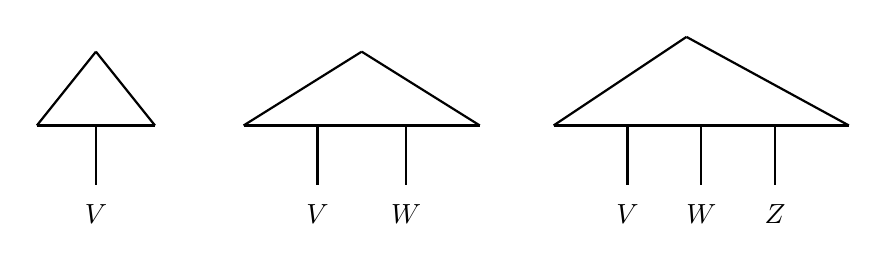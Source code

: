 \begin{tikzpicture}[scale=0.75]
	\begin{pgfonlayer}{nodelayer}
		\node [style=none] (0) at (-5, 0) {};
		\node [style=none] (1) at (-1, 0) {};
		\node [style=none] (2) at (-3, 1.25) {};
		\node [style=none] (3) at (-3.75, 0) {};
		\node [style=none] (4) at (-3.75, -1) {};
		\node [style=none] (5) at (-3.75, -1.5) {$V$};
		\node [style=none] (6) at (-2.25, 0) {};
		\node [style=none] (7) at (-2.25, -1.5) {$W$};
		\node [style=none] (8) at (-2.25, -1) {};
		\node [style=none] (9) at (2.75, -1) {};
		\node [style=none] (10) at (2.75, -1.5) {$W$};
		\node [style=none] (11) at (2.5, 1.5) {};
		\node [style=none] (12) at (1.5, 0) {};
		\node [style=none] (13) at (5.25, 0) {};
		\node [style=none] (14) at (1.5, -1.5) {$V$};
		\node [style=none] (15) at (1.5, -1) {};
		\node [style=none] (16) at (0.25, 0) {};
		\node [style=none] (17) at (2.75, 0) {};
		\node [style=none] (18) at (4, -1.5) {$Z$};
		\node [style=none] (19) at (4, 0) {};
		\node [style=none] (20) at (4, -1) {};
		\node [style=none] (21) at (-8.5, 0) {};
		\node [style=none] (22) at (-7.5, -1.5) {$V$};
		\node [style=none] (23) at (-7.5, 0) {};
		\node [style=none] (24) at (-6.5, 0) {};
		\node [style=none] (25) at (-7.5, -1) {};
		\node [style=none] (26) at (-7.5, 1.25) {};
		\node [style=none] (29) at (2.5, 0.5) {};
	\end{pgfonlayer}
	\begin{pgfonlayer}{edgelayer}
		\draw  [style = thick](0.center) to (2.center);
		\draw  [style = thick](2.center) to (1.center);
		\draw  [style = thick](1.center) to (0.center);
		\draw  [style = thick](3.center) to (4.center);
		\draw  [style = thick](6.center) to (8.center);
		\draw  [style = thick](16.center) to (11.center);
		\draw  [style = thick](11.center) to (13.center);
		\draw  [style = thick](13.center) to (16.center);
		\draw  [style = thick](12.center) to (15.center);
		\draw  [style = thick](17.center) to (9.center);
		\draw  [style = thick](19.center) to (20.center);
		\draw  [style = thick](21.center) to (26.center);
		\draw  [style = thick](26.center) to (24.center);
		\draw  [style = thick](24.center) to (21.center);
		\draw  [style = thick](23.center) to (25.center);
	\end{pgfonlayer}
\end{tikzpicture}